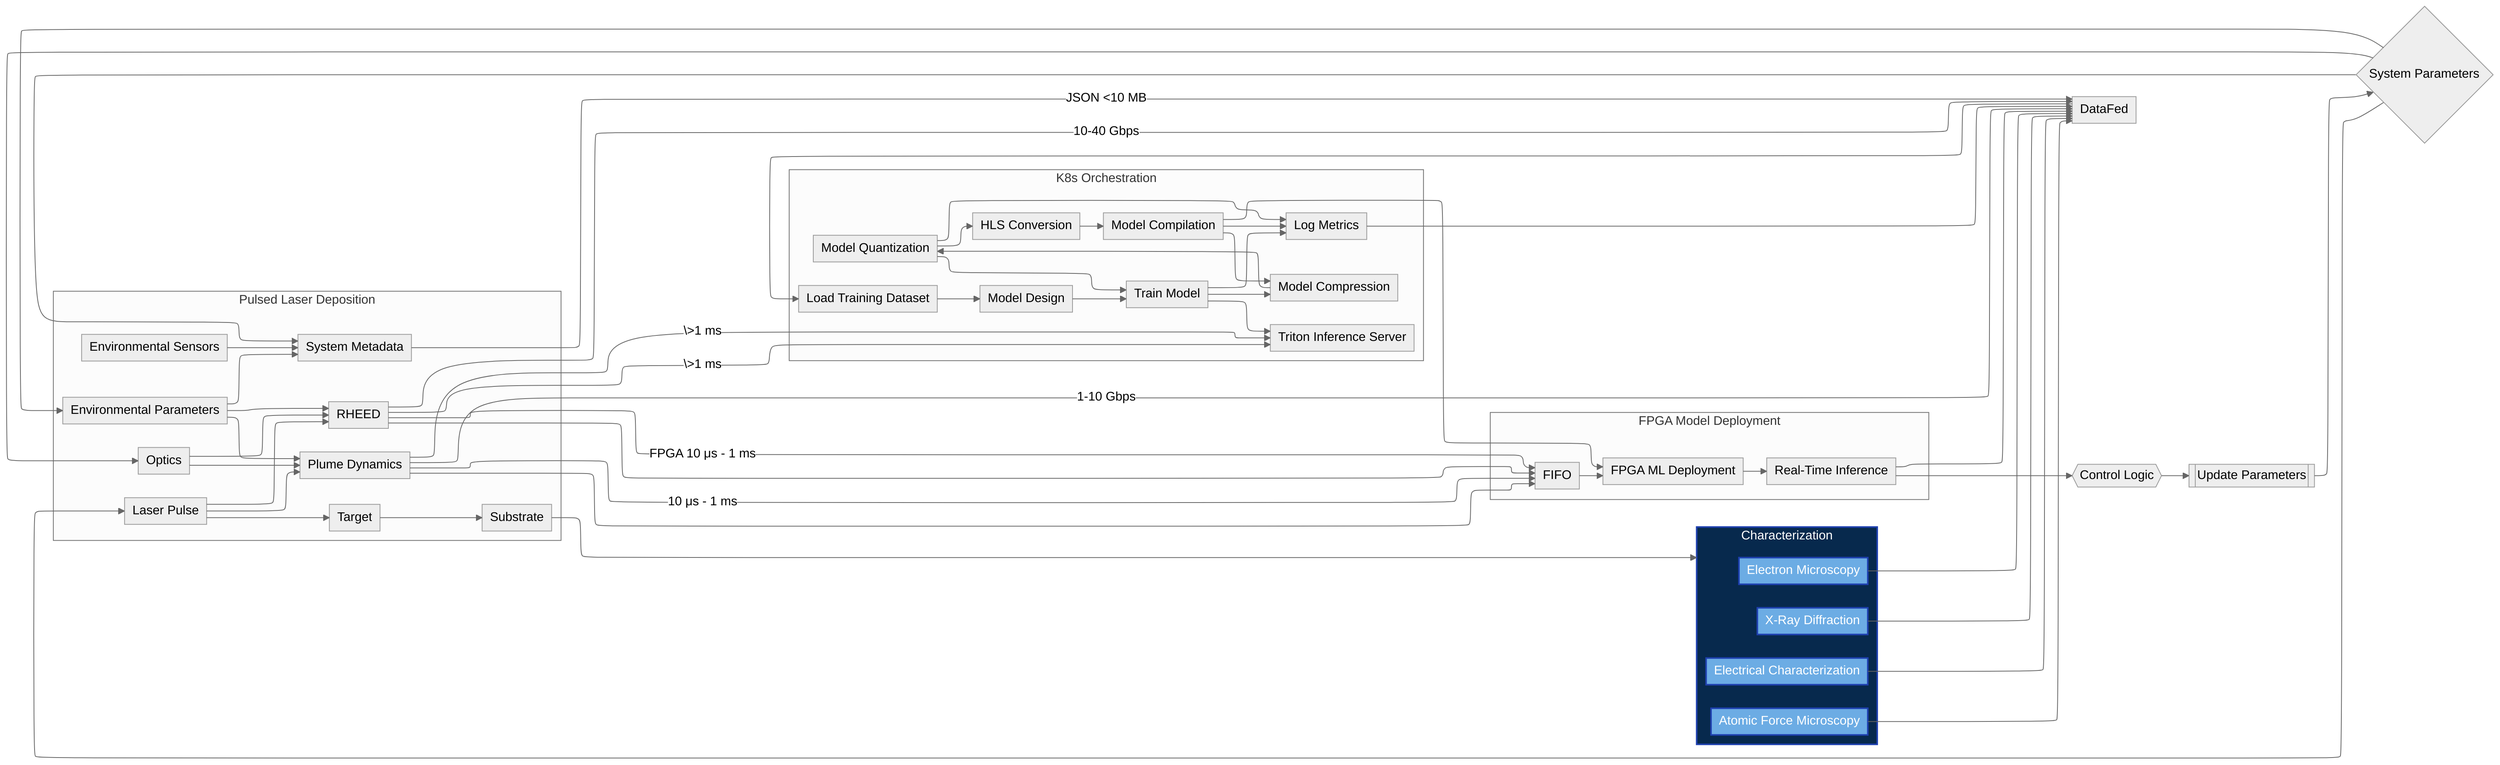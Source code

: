 %%{init: {"theme": "neutral", "flowchart": {"nodeSpacing": 10, "rankSpacing": 10, "padding": 5, "useMaxWidth": false, "defaultRenderer": "elk"}}}%%
graph LR
systemparameters{System Parameters} --> SystemMetadata[System Metadata]
systemparameters --> LaserPulse[Laser Pulse]
systemparameters --> Environmental[Environmental Parameters]
systemparameters --> Optics[Optics]

Substrate --> Characterization[Characterization]

subgraph PulsedLaserDeposition[Pulsed Laser Deposition]
    LaserPulse --> RHEED[RHEED]
    LaserPulse --> PlumeDynamics[Plume Dynamics]
    Environmental --> PlumeDynamics[Plume Dynamics]
    Environmental --> RHEED[RHEED]
    EnvironmentalSensors[Environmental Sensors] --> SystemMetadata[System Metadata]
    Optics --> RHEED[RHEED]
    Optics --> PlumeDynamics[Plume Dynamics]
    LaserPulse[Laser Pulse] --> Target[Target]
    Target --> Substrate[Substrate]
end

subgraph Characterization[Characterization]
    XRD[X-Ray Diffraction]
    AFM[Atomic Force Microscopy]
    Electrical[Electrical Characterization]
    ElectronMicroscopy[Electron Microscopy]
end

XRD --> ScientificDataManagement[DataFed]
AFM --> ScientificDataManagement[DataFed]
Electrical --> ScientificDataManagement[DataFed]
ElectronMicroscopy --> ScientificDataManagement[DataFed]

Environmental --> SystemMetadata[System Metadata]

RHEED --> | \>1 ms| GPUInference
RHEED --> |FPGA 10 μs - 1 ms| FIFO
PlumeDynamics --> | \>1 ms| GPUInference
PlumeDynamics --> |10 μs - 1 ms| FIFO

RHEED --> |10-40 Gbps| ScientificDataManagement[DataFed]
PlumeDynamics --> |1-10 Gbps| ScientificDataManagement[DataFed]
SystemMetadata --> |JSON <10 MB| ScientificDataManagement[DataFed]

ScientificDataManagement --> LoadTrainingDataset

subgraph K8s_Model_Training["K8s Orchestration"]
    LoadTrainingDataset[Load Training Dataset]
    ModelDesign[Model Design]
    TrainModel[Train Model]
    GPUInference[Triton Inference Server]
    LogMetrics[Log Metrics]
    LoadTrainingDataset --> ModelDesign --> TrainModel --> LogMetrics
    TrainModel --> GPUInference 

    TrainModel --> ModelCompression[Model Compression]
    ModelCompression --> ModelQuantization[Model Quantization]
    ModelQuantization --> TrainModel
    ModelQuantization --> LogMetrics

    ModelQuantization --> HLSConversion[HLS Conversion]
    HLSConversion --> ModelCompilation[Model Compilation]
    ModelCompilation --> ModelCompression
    ModelCompilation --> LogMetrics
end

RHEED --> FIFO
PlumeDynamics --> FIFO

subgraph FPGA_Model_Deployment["FPGA Model Deployment"]
    ModelCompilation --> FPGADeployment[FPGA ML Deployment]
    FIFO[FIFO]
    RealTimeInference[Real-Time Inference]
    FIFO --> FPGADeployment --> RealTimeInference
end

RealTimeInference --> ScientificDataManagement[DataFed]

RealTimeInference --> ControlLogic{{Control Logic}}
ControlLogic --> UpdateParameters[[Update Parameters]]
UpdateParameters --> systemparameters

LogMetrics --> ScientificDataManagement[DataFed]
style Characterization fill:#07294D,stroke:#1E40AF,color:#ffffff,stroke-width:2px
style XRD fill:#6CACE4,stroke:#1E40AF,color:#ffffff,stroke-width:2px
style AFM fill:#6CACE4,stroke:#1E40AF,color:#ffffff,stroke-width:2px
style Electrical fill:#6CACE4,stroke:#1E40AF,color:#ffffff,stroke-width:2px
style ElectronMicroscopy fill:#6CACE4,stroke:#1E40AF,color:#ffffff,stroke-width:2px
classDef invisible fill-opacity:0, stroke-opacity:0, color:#0000;